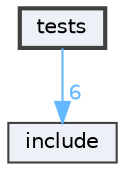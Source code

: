 digraph "tests"
{
 // LATEX_PDF_SIZE
  bgcolor="transparent";
  edge [fontname=Helvetica,fontsize=10,labelfontname=Helvetica,labelfontsize=10];
  node [fontname=Helvetica,fontsize=10,shape=box,height=0.2,width=0.4];
  compound=true
  dir_59425e443f801f1f2fd8bbe4959a3ccf [label="tests", fillcolor="#edf0f7", color="grey25", style="filled,bold", URL="dir_59425e443f801f1f2fd8bbe4959a3ccf.html",tooltip=""];
  dir_d44c64559bbebec7f509842c48db8b23 [label="include", fillcolor="#edf0f7", color="grey25", style="filled", URL="dir_d44c64559bbebec7f509842c48db8b23.html",tooltip=""];
  dir_59425e443f801f1f2fd8bbe4959a3ccf->dir_d44c64559bbebec7f509842c48db8b23 [headlabel="6", labeldistance=1.5 headhref="dir_000002_000000.html" href="dir_000002_000000.html" color="steelblue1" fontcolor="steelblue1"];
}
